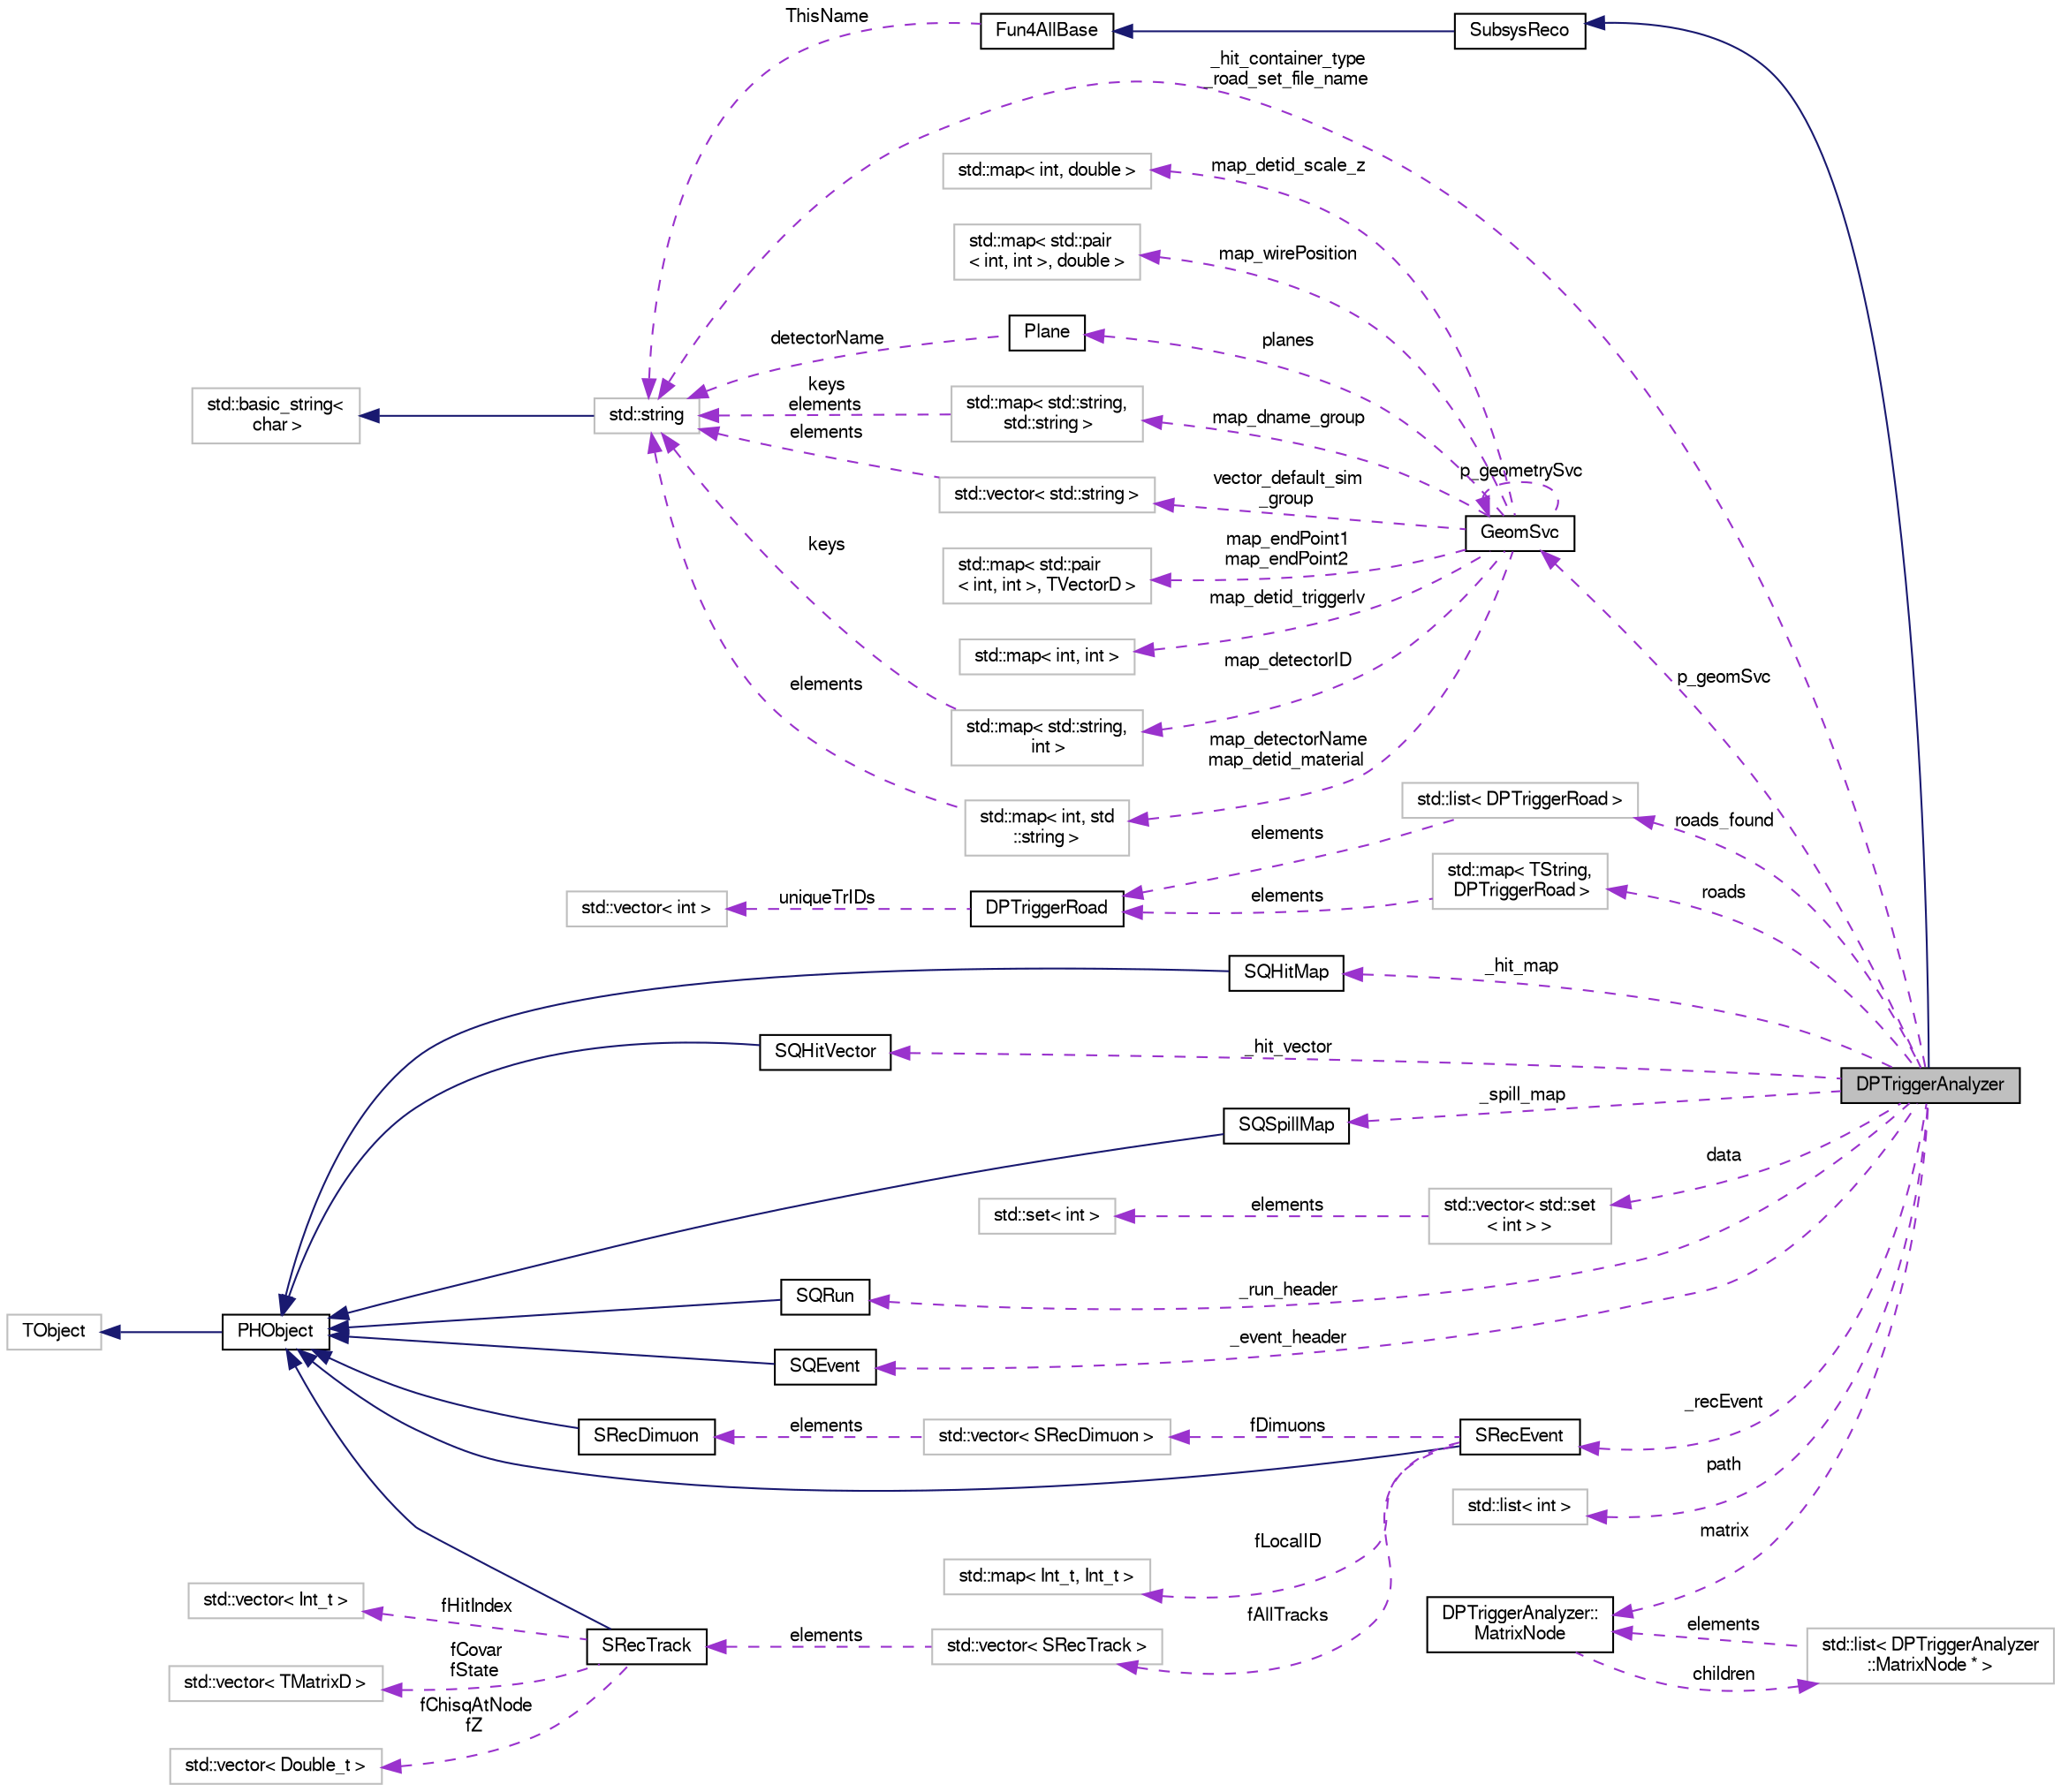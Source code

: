 digraph "DPTriggerAnalyzer"
{
  bgcolor="transparent";
  edge [fontname="FreeSans",fontsize="10",labelfontname="FreeSans",labelfontsize="10"];
  node [fontname="FreeSans",fontsize="10",shape=record];
  rankdir="LR";
  Node1 [label="DPTriggerAnalyzer",height=0.2,width=0.4,color="black", fillcolor="grey75", style="filled" fontcolor="black"];
  Node2 -> Node1 [dir="back",color="midnightblue",fontsize="10",style="solid",fontname="FreeSans"];
  Node2 [label="SubsysReco",height=0.2,width=0.4,color="black",URL="$d0/d32/classSubsysReco.html"];
  Node3 -> Node2 [dir="back",color="midnightblue",fontsize="10",style="solid",fontname="FreeSans"];
  Node3 [label="Fun4AllBase",height=0.2,width=0.4,color="black",URL="$d5/dec/classFun4AllBase.html"];
  Node4 -> Node3 [dir="back",color="darkorchid3",fontsize="10",style="dashed",label=" ThisName" ,fontname="FreeSans"];
  Node4 [label="std::string",height=0.2,width=0.4,color="grey75",tooltip="STL class. "];
  Node5 -> Node4 [dir="back",color="midnightblue",fontsize="10",style="solid",fontname="FreeSans"];
  Node5 [label="std::basic_string\<\l char \>",height=0.2,width=0.4,color="grey75",tooltip="STL class. "];
  Node6 -> Node1 [dir="back",color="darkorchid3",fontsize="10",style="dashed",label=" _recEvent" ,fontname="FreeSans"];
  Node6 [label="SRecEvent",height=0.2,width=0.4,color="black",URL="$d5/d2f/classSRecEvent.html"];
  Node7 -> Node6 [dir="back",color="midnightblue",fontsize="10",style="solid",fontname="FreeSans"];
  Node7 [label="PHObject",height=0.2,width=0.4,color="black",URL="$d9/d24/classPHObject.html"];
  Node8 -> Node7 [dir="back",color="midnightblue",fontsize="10",style="solid",fontname="FreeSans"];
  Node8 [label="TObject",height=0.2,width=0.4,color="grey75"];
  Node9 -> Node6 [dir="back",color="darkorchid3",fontsize="10",style="dashed",label=" fAllTracks" ,fontname="FreeSans"];
  Node9 [label="std::vector\< SRecTrack \>",height=0.2,width=0.4,color="grey75"];
  Node10 -> Node9 [dir="back",color="darkorchid3",fontsize="10",style="dashed",label=" elements" ,fontname="FreeSans"];
  Node10 [label="SRecTrack",height=0.2,width=0.4,color="black",URL="$d6/db1/classSRecTrack.html"];
  Node7 -> Node10 [dir="back",color="midnightblue",fontsize="10",style="solid",fontname="FreeSans"];
  Node11 -> Node10 [dir="back",color="darkorchid3",fontsize="10",style="dashed",label=" fChisqAtNode\nfZ" ,fontname="FreeSans"];
  Node11 [label="std::vector\< Double_t \>",height=0.2,width=0.4,color="grey75"];
  Node12 -> Node10 [dir="back",color="darkorchid3",fontsize="10",style="dashed",label=" fHitIndex" ,fontname="FreeSans"];
  Node12 [label="std::vector\< Int_t \>",height=0.2,width=0.4,color="grey75"];
  Node13 -> Node10 [dir="back",color="darkorchid3",fontsize="10",style="dashed",label=" fCovar\nfState" ,fontname="FreeSans"];
  Node13 [label="std::vector\< TMatrixD \>",height=0.2,width=0.4,color="grey75"];
  Node14 -> Node6 [dir="back",color="darkorchid3",fontsize="10",style="dashed",label=" fDimuons" ,fontname="FreeSans"];
  Node14 [label="std::vector\< SRecDimuon \>",height=0.2,width=0.4,color="grey75"];
  Node15 -> Node14 [dir="back",color="darkorchid3",fontsize="10",style="dashed",label=" elements" ,fontname="FreeSans"];
  Node15 [label="SRecDimuon",height=0.2,width=0.4,color="black",URL="$d3/d07/classSRecDimuon.html"];
  Node7 -> Node15 [dir="back",color="midnightblue",fontsize="10",style="solid",fontname="FreeSans"];
  Node16 -> Node6 [dir="back",color="darkorchid3",fontsize="10",style="dashed",label=" fLocalID" ,fontname="FreeSans"];
  Node16 [label="std::map\< Int_t, Int_t \>",height=0.2,width=0.4,color="grey75"];
  Node17 -> Node1 [dir="back",color="darkorchid3",fontsize="10",style="dashed",label=" _event_header" ,fontname="FreeSans"];
  Node17 [label="SQEvent",height=0.2,width=0.4,color="black",URL="$d9/dd7/classSQEvent.html"];
  Node7 -> Node17 [dir="back",color="midnightblue",fontsize="10",style="solid",fontname="FreeSans"];
  Node18 -> Node1 [dir="back",color="darkorchid3",fontsize="10",style="dashed",label=" roads" ,fontname="FreeSans"];
  Node18 [label="std::map\< TString,\l DPTriggerRoad \>",height=0.2,width=0.4,color="grey75"];
  Node19 -> Node18 [dir="back",color="darkorchid3",fontsize="10",style="dashed",label=" elements" ,fontname="FreeSans"];
  Node19 [label="DPTriggerRoad",height=0.2,width=0.4,color="black",URL="$da/d6a/classDPTriggerRoad.html"];
  Node20 -> Node19 [dir="back",color="darkorchid3",fontsize="10",style="dashed",label=" uniqueTrIDs" ,fontname="FreeSans"];
  Node20 [label="std::vector\< int \>",height=0.2,width=0.4,color="grey75"];
  Node21 -> Node1 [dir="back",color="darkorchid3",fontsize="10",style="dashed",label=" _hit_map" ,fontname="FreeSans"];
  Node21 [label="SQHitMap",height=0.2,width=0.4,color="black",URL="$d0/dac/classSQHitMap.html"];
  Node7 -> Node21 [dir="back",color="midnightblue",fontsize="10",style="solid",fontname="FreeSans"];
  Node22 -> Node1 [dir="back",color="darkorchid3",fontsize="10",style="dashed",label=" data" ,fontname="FreeSans"];
  Node22 [label="std::vector\< std::set\l\< int \> \>",height=0.2,width=0.4,color="grey75"];
  Node23 -> Node22 [dir="back",color="darkorchid3",fontsize="10",style="dashed",label=" elements" ,fontname="FreeSans"];
  Node23 [label="std::set\< int \>",height=0.2,width=0.4,color="grey75"];
  Node24 -> Node1 [dir="back",color="darkorchid3",fontsize="10",style="dashed",label=" _hit_vector" ,fontname="FreeSans"];
  Node24 [label="SQHitVector",height=0.2,width=0.4,color="black",URL="$d9/dbc/classSQHitVector.html"];
  Node7 -> Node24 [dir="back",color="midnightblue",fontsize="10",style="solid",fontname="FreeSans"];
  Node25 -> Node1 [dir="back",color="darkorchid3",fontsize="10",style="dashed",label=" _spill_map" ,fontname="FreeSans"];
  Node25 [label="SQSpillMap",height=0.2,width=0.4,color="black",URL="$d7/d87/classSQSpillMap.html"];
  Node7 -> Node25 [dir="back",color="midnightblue",fontsize="10",style="solid",fontname="FreeSans"];
  Node26 -> Node1 [dir="back",color="darkorchid3",fontsize="10",style="dashed",label=" _run_header" ,fontname="FreeSans"];
  Node26 [label="SQRun",height=0.2,width=0.4,color="black",URL="$d7/db7/classSQRun.html"];
  Node7 -> Node26 [dir="back",color="midnightblue",fontsize="10",style="solid",fontname="FreeSans"];
  Node27 -> Node1 [dir="back",color="darkorchid3",fontsize="10",style="dashed",label=" path" ,fontname="FreeSans"];
  Node27 [label="std::list\< int \>",height=0.2,width=0.4,color="grey75"];
  Node28 -> Node1 [dir="back",color="darkorchid3",fontsize="10",style="dashed",label=" p_geomSvc" ,fontname="FreeSans"];
  Node28 [label="GeomSvc",height=0.2,width=0.4,color="black",URL="$d0/da0/classGeomSvc.html"];
  Node29 -> Node28 [dir="back",color="darkorchid3",fontsize="10",style="dashed",label=" map_detectorID" ,fontname="FreeSans"];
  Node29 [label="std::map\< std::string,\l int \>",height=0.2,width=0.4,color="grey75"];
  Node4 -> Node29 [dir="back",color="darkorchid3",fontsize="10",style="dashed",label=" keys" ,fontname="FreeSans"];
  Node30 -> Node28 [dir="back",color="darkorchid3",fontsize="10",style="dashed",label=" map_endPoint1\nmap_endPoint2" ,fontname="FreeSans"];
  Node30 [label="std::map\< std::pair\l\< int, int \>, TVectorD \>",height=0.2,width=0.4,color="grey75"];
  Node31 -> Node28 [dir="back",color="darkorchid3",fontsize="10",style="dashed",label=" map_detid_triggerlv" ,fontname="FreeSans"];
  Node31 [label="std::map\< int, int \>",height=0.2,width=0.4,color="grey75"];
  Node32 -> Node28 [dir="back",color="darkorchid3",fontsize="10",style="dashed",label=" map_detid_scale_z" ,fontname="FreeSans"];
  Node32 [label="std::map\< int, double \>",height=0.2,width=0.4,color="grey75"];
  Node33 -> Node28 [dir="back",color="darkorchid3",fontsize="10",style="dashed",label=" planes" ,fontname="FreeSans"];
  Node33 [label="Plane",height=0.2,width=0.4,color="black",URL="$dc/d90/classPlane.html"];
  Node4 -> Node33 [dir="back",color="darkorchid3",fontsize="10",style="dashed",label=" detectorName" ,fontname="FreeSans"];
  Node28 -> Node28 [dir="back",color="darkorchid3",fontsize="10",style="dashed",label=" p_geometrySvc" ,fontname="FreeSans"];
  Node34 -> Node28 [dir="back",color="darkorchid3",fontsize="10",style="dashed",label=" map_dname_group" ,fontname="FreeSans"];
  Node34 [label="std::map\< std::string,\l std::string \>",height=0.2,width=0.4,color="grey75"];
  Node4 -> Node34 [dir="back",color="darkorchid3",fontsize="10",style="dashed",label=" keys\nelements" ,fontname="FreeSans"];
  Node35 -> Node28 [dir="back",color="darkorchid3",fontsize="10",style="dashed",label=" map_wirePosition" ,fontname="FreeSans"];
  Node35 [label="std::map\< std::pair\l\< int, int \>, double \>",height=0.2,width=0.4,color="grey75"];
  Node36 -> Node28 [dir="back",color="darkorchid3",fontsize="10",style="dashed",label=" map_detectorName\nmap_detid_material" ,fontname="FreeSans"];
  Node36 [label="std::map\< int, std\l::string \>",height=0.2,width=0.4,color="grey75"];
  Node4 -> Node36 [dir="back",color="darkorchid3",fontsize="10",style="dashed",label=" elements" ,fontname="FreeSans"];
  Node37 -> Node28 [dir="back",color="darkorchid3",fontsize="10",style="dashed",label=" vector_default_sim\l_group" ,fontname="FreeSans"];
  Node37 [label="std::vector\< std::string \>",height=0.2,width=0.4,color="grey75"];
  Node4 -> Node37 [dir="back",color="darkorchid3",fontsize="10",style="dashed",label=" elements" ,fontname="FreeSans"];
  Node4 -> Node1 [dir="back",color="darkorchid3",fontsize="10",style="dashed",label=" _hit_container_type\n_road_set_file_name" ,fontname="FreeSans"];
  Node38 -> Node1 [dir="back",color="darkorchid3",fontsize="10",style="dashed",label=" roads_found" ,fontname="FreeSans"];
  Node38 [label="std::list\< DPTriggerRoad \>",height=0.2,width=0.4,color="grey75"];
  Node19 -> Node38 [dir="back",color="darkorchid3",fontsize="10",style="dashed",label=" elements" ,fontname="FreeSans"];
  Node39 -> Node1 [dir="back",color="darkorchid3",fontsize="10",style="dashed",label=" matrix" ,fontname="FreeSans"];
  Node39 [label="DPTriggerAnalyzer::\lMatrixNode",height=0.2,width=0.4,color="black",URL="$dc/d4e/classDPTriggerAnalyzer_1_1MatrixNode.html"];
  Node40 -> Node39 [dir="back",color="darkorchid3",fontsize="10",style="dashed",label=" children" ,fontname="FreeSans"];
  Node40 [label="std::list\< DPTriggerAnalyzer\l::MatrixNode * \>",height=0.2,width=0.4,color="grey75"];
  Node39 -> Node40 [dir="back",color="darkorchid3",fontsize="10",style="dashed",label=" elements" ,fontname="FreeSans"];
}
